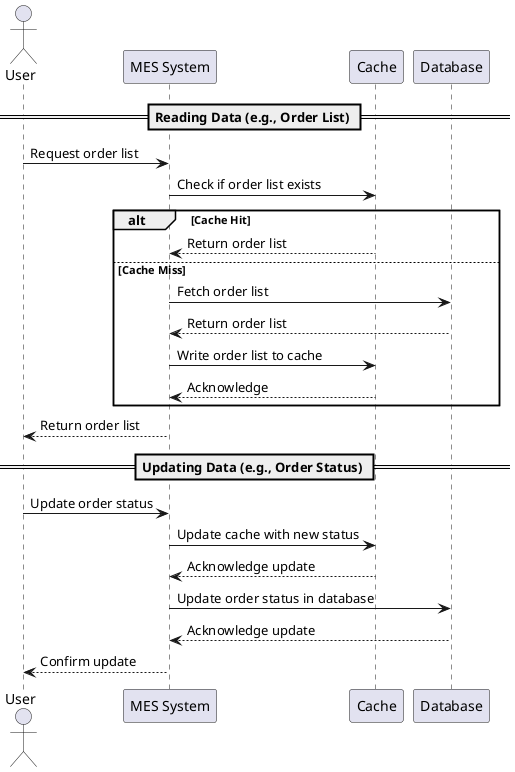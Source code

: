 @startuml
actor User
participant "MES System" as MES
participant "Cache" as Cache
participant "Database" as DB

== Reading Data (e.g., Order List) ==
User -> MES : Request order list
MES -> Cache : Check if order list exists
alt Cache Hit
    Cache --> MES : Return order list
else Cache Miss
    MES -> DB : Fetch order list
    DB --> MES : Return order list
    MES -> Cache : Write order list to cache
    Cache --> MES : Acknowledge
end
MES --> User : Return order list

== Updating Data (e.g., Order Status) ==
User -> MES : Update order status
MES -> Cache : Update cache with new status
Cache --> MES : Acknowledge update
MES -> DB : Update order status in database
DB --> MES : Acknowledge update
MES --> User : Confirm update

@enduml